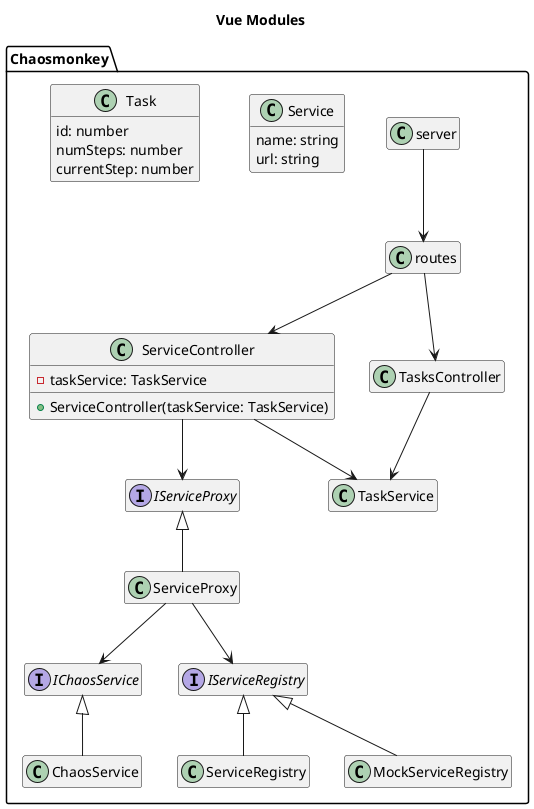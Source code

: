 @startuml Vue Modules
Title "Vue Modules"

hide empty members

package Chaosmonkey {
  Class server
  Class routes
  Class ServiceController{
    -taskService: TaskService
    +ServiceController(taskService: TaskService)
  }
  Class TasksController
  Class Service{
    name: string
    url: string
  }
  Interface IChaosService
  Class ChaosService
  Interface IServiceRegistry
  Class ServiceRegistry
  Class MockServiceRegistry
  Interface IServiceProxy
  Class ServiceProxy
  Class TaskService
  Class Task{
    id: number
    numSteps: number
    currentStep: number
  }

  server --> routes
  routes --> ServiceController
  routes --> TasksController
  ServiceController --> TaskService
  TasksController --> TaskService
  ServiceController --> IServiceProxy
  IServiceProxy <|-- ServiceProxy
  ServiceProxy --> IServiceRegistry
  IServiceRegistry <|-- ServiceRegistry
  IServiceRegistry <|-- MockServiceRegistry
  ServiceProxy --> IChaosService
  IChaosService <|-- ChaosService
}

@enduml